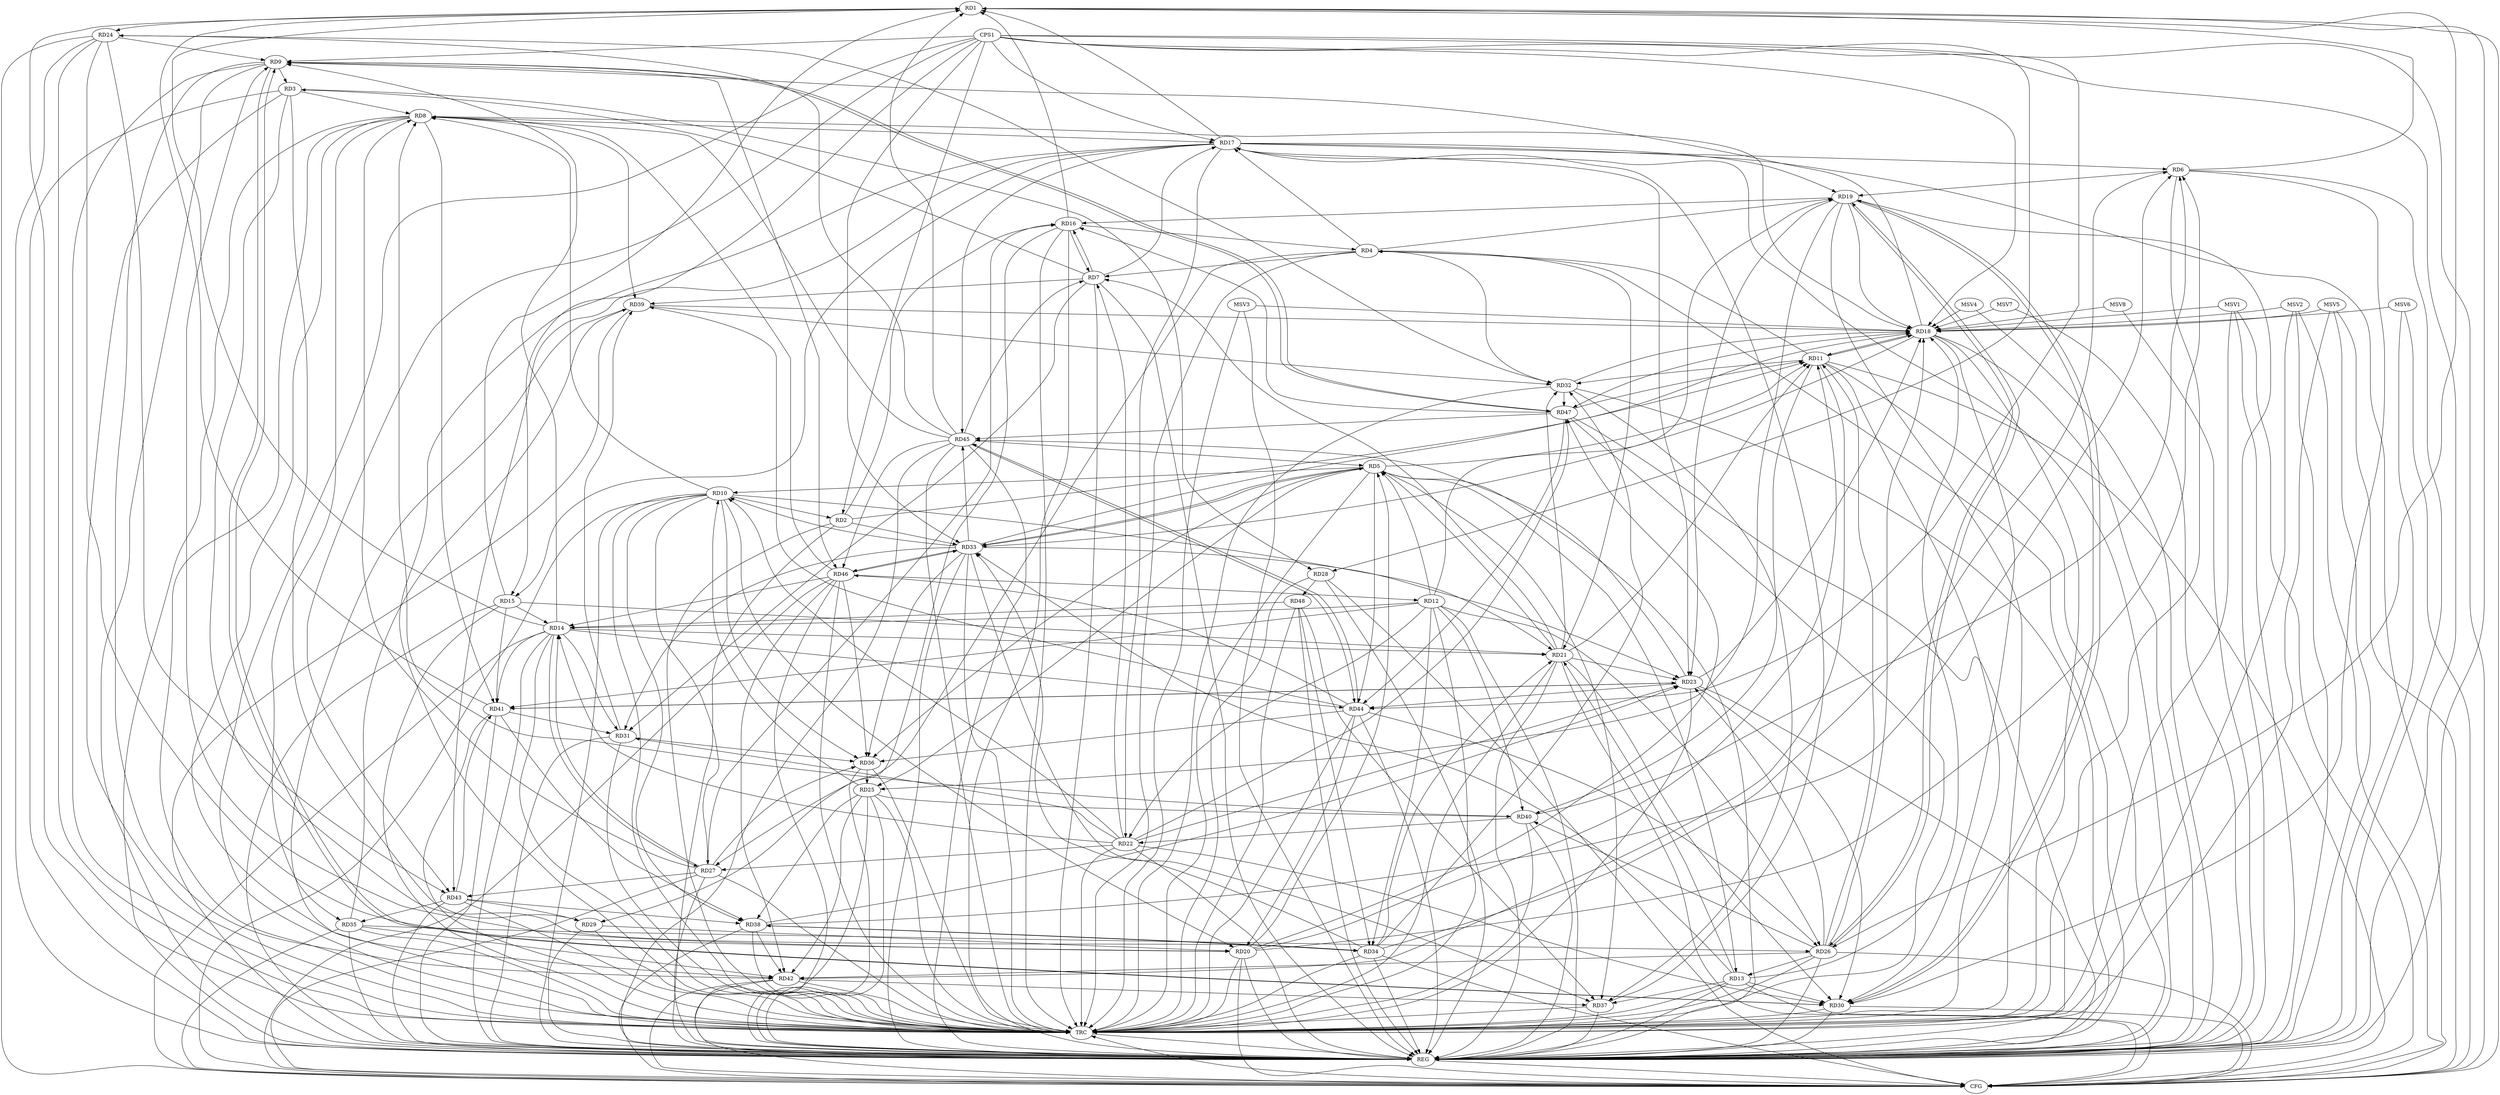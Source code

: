 strict digraph G {
  RD1 [ label="RD1" ];
  RD2 [ label="RD2" ];
  RD3 [ label="RD3" ];
  RD4 [ label="RD4" ];
  RD5 [ label="RD5" ];
  RD6 [ label="RD6" ];
  RD7 [ label="RD7" ];
  RD8 [ label="RD8" ];
  RD9 [ label="RD9" ];
  RD10 [ label="RD10" ];
  RD11 [ label="RD11" ];
  RD12 [ label="RD12" ];
  RD13 [ label="RD13" ];
  RD14 [ label="RD14" ];
  RD15 [ label="RD15" ];
  RD16 [ label="RD16" ];
  RD17 [ label="RD17" ];
  RD18 [ label="RD18" ];
  RD19 [ label="RD19" ];
  RD20 [ label="RD20" ];
  RD21 [ label="RD21" ];
  RD22 [ label="RD22" ];
  RD23 [ label="RD23" ];
  RD24 [ label="RD24" ];
  RD25 [ label="RD25" ];
  RD26 [ label="RD26" ];
  RD27 [ label="RD27" ];
  RD28 [ label="RD28" ];
  RD29 [ label="RD29" ];
  RD30 [ label="RD30" ];
  RD31 [ label="RD31" ];
  RD32 [ label="RD32" ];
  RD33 [ label="RD33" ];
  RD34 [ label="RD34" ];
  RD35 [ label="RD35" ];
  RD36 [ label="RD36" ];
  RD37 [ label="RD37" ];
  RD38 [ label="RD38" ];
  RD39 [ label="RD39" ];
  RD40 [ label="RD40" ];
  RD41 [ label="RD41" ];
  RD42 [ label="RD42" ];
  RD43 [ label="RD43" ];
  RD44 [ label="RD44" ];
  RD45 [ label="RD45" ];
  RD46 [ label="RD46" ];
  RD47 [ label="RD47" ];
  RD48 [ label="RD48" ];
  CPS1 [ label="CPS1" ];
  REG [ label="REG" ];
  CFG [ label="CFG" ];
  TRC [ label="TRC" ];
  MSV1 [ label="MSV1" ];
  MSV2 [ label="MSV2" ];
  MSV3 [ label="MSV3" ];
  MSV4 [ label="MSV4" ];
  MSV5 [ label="MSV5" ];
  MSV6 [ label="MSV6" ];
  MSV7 [ label="MSV7" ];
  MSV8 [ label="MSV8" ];
  RD6 -> RD1;
  RD14 -> RD1;
  RD15 -> RD1;
  RD16 -> RD1;
  RD17 -> RD1;
  RD1 -> RD24;
  RD1 -> RD26;
  RD41 -> RD1;
  RD45 -> RD1;
  RD10 -> RD2;
  RD2 -> RD16;
  RD2 -> RD18;
  RD2 -> RD33;
  RD7 -> RD3;
  RD3 -> RD8;
  RD9 -> RD3;
  RD3 -> RD28;
  RD3 -> RD29;
  RD3 -> RD34;
  RD4 -> RD7;
  RD11 -> RD4;
  RD16 -> RD4;
  RD4 -> RD17;
  RD4 -> RD19;
  RD4 -> RD21;
  RD4 -> RD27;
  RD32 -> RD4;
  RD5 -> RD10;
  RD5 -> RD11;
  RD12 -> RD5;
  RD5 -> RD13;
  RD20 -> RD5;
  RD21 -> RD5;
  RD5 -> RD25;
  RD5 -> RD33;
  RD33 -> RD5;
  RD5 -> RD36;
  RD5 -> RD37;
  RD5 -> RD44;
  RD45 -> RD5;
  RD17 -> RD6;
  RD6 -> RD19;
  RD20 -> RD6;
  RD6 -> RD30;
  RD34 -> RD6;
  RD38 -> RD6;
  RD40 -> RD6;
  RD7 -> RD16;
  RD16 -> RD7;
  RD7 -> RD17;
  RD21 -> RD7;
  RD22 -> RD7;
  RD7 -> RD31;
  RD7 -> RD39;
  RD45 -> RD7;
  RD10 -> RD8;
  RD8 -> RD17;
  RD8 -> RD18;
  RD27 -> RD8;
  RD8 -> RD35;
  RD8 -> RD39;
  RD40 -> RD8;
  RD8 -> RD41;
  RD8 -> RD42;
  RD45 -> RD8;
  RD46 -> RD8;
  RD14 -> RD9;
  RD18 -> RD9;
  RD20 -> RD9;
  RD24 -> RD9;
  RD9 -> RD30;
  RD30 -> RD9;
  RD9 -> RD42;
  RD9 -> RD46;
  RD9 -> RD47;
  RD47 -> RD9;
  RD10 -> RD20;
  RD10 -> RD21;
  RD22 -> RD10;
  RD25 -> RD10;
  RD10 -> RD27;
  RD33 -> RD10;
  RD10 -> RD36;
  RD10 -> RD38;
  RD11 -> RD18;
  RD18 -> RD11;
  RD20 -> RD11;
  RD21 -> RD11;
  RD26 -> RD11;
  RD11 -> RD32;
  RD33 -> RD11;
  RD11 -> RD40;
  RD11 -> RD42;
  RD47 -> RD11;
  RD12 -> RD14;
  RD12 -> RD19;
  RD12 -> RD22;
  RD12 -> RD26;
  RD12 -> RD34;
  RD12 -> RD40;
  RD12 -> RD41;
  RD46 -> RD12;
  RD13 -> RD18;
  RD13 -> RD21;
  RD26 -> RD13;
  RD13 -> RD30;
  RD13 -> RD33;
  RD13 -> RD37;
  RD15 -> RD14;
  RD14 -> RD21;
  RD22 -> RD14;
  RD14 -> RD27;
  RD27 -> RD14;
  RD14 -> RD31;
  RD14 -> RD41;
  RD14 -> RD44;
  RD46 -> RD14;
  RD48 -> RD14;
  RD17 -> RD15;
  RD15 -> RD21;
  RD15 -> RD41;
  RD19 -> RD16;
  RD27 -> RD16;
  RD16 -> RD29;
  RD47 -> RD16;
  RD17 -> RD19;
  RD17 -> RD22;
  RD17 -> RD23;
  RD37 -> RD17;
  RD17 -> RD43;
  RD17 -> RD45;
  RD19 -> RD18;
  RD23 -> RD18;
  RD26 -> RD18;
  RD18 -> RD30;
  RD32 -> RD18;
  RD18 -> RD33;
  RD39 -> RD18;
  RD18 -> RD47;
  RD19 -> RD23;
  RD19 -> RD25;
  RD19 -> RD26;
  RD26 -> RD19;
  RD19 -> RD30;
  RD30 -> RD19;
  RD24 -> RD20;
  RD29 -> RD20;
  RD44 -> RD20;
  RD20 -> RD47;
  RD21 -> RD23;
  RD21 -> RD30;
  RD21 -> RD32;
  RD34 -> RD21;
  RD22 -> RD23;
  RD22 -> RD27;
  RD22 -> RD30;
  RD22 -> RD31;
  RD40 -> RD22;
  RD22 -> RD47;
  RD26 -> RD23;
  RD23 -> RD30;
  RD33 -> RD23;
  RD38 -> RD23;
  RD23 -> RD41;
  RD41 -> RD23;
  RD23 -> RD44;
  RD23 -> RD45;
  RD24 -> RD32;
  RD24 -> RD43;
  RD45 -> RD24;
  RD36 -> RD25;
  RD25 -> RD38;
  RD25 -> RD40;
  RD25 -> RD42;
  RD35 -> RD26;
  RD26 -> RD40;
  RD26 -> RD42;
  RD44 -> RD26;
  RD27 -> RD36;
  RD27 -> RD43;
  RD28 -> RD48;
  RD43 -> RD29;
  RD33 -> RD31;
  RD31 -> RD36;
  RD31 -> RD39;
  RD41 -> RD31;
  RD34 -> RD32;
  RD32 -> RD37;
  RD39 -> RD32;
  RD32 -> RD47;
  RD34 -> RD33;
  RD33 -> RD36;
  RD33 -> RD37;
  RD33 -> RD45;
  RD33 -> RD46;
  RD46 -> RD33;
  RD34 -> RD38;
  RD38 -> RD34;
  RD48 -> RD34;
  RD35 -> RD39;
  RD35 -> RD42;
  RD43 -> RD35;
  RD44 -> RD36;
  RD46 -> RD36;
  RD42 -> RD37;
  RD48 -> RD37;
  RD41 -> RD38;
  RD38 -> RD42;
  RD43 -> RD38;
  RD44 -> RD39;
  RD43 -> RD41;
  RD46 -> RD42;
  RD44 -> RD45;
  RD45 -> RD44;
  RD44 -> RD46;
  RD47 -> RD44;
  RD45 -> RD46;
  RD47 -> RD45;
  CPS1 -> RD43;
  CPS1 -> RD44;
  CPS1 -> RD15;
  CPS1 -> RD18;
  CPS1 -> RD28;
  CPS1 -> RD2;
  CPS1 -> RD17;
  CPS1 -> RD9;
  CPS1 -> RD33;
  RD1 -> REG;
  RD2 -> REG;
  RD3 -> REG;
  RD4 -> REG;
  RD5 -> REG;
  RD6 -> REG;
  RD7 -> REG;
  RD8 -> REG;
  RD9 -> REG;
  RD10 -> REG;
  RD11 -> REG;
  RD12 -> REG;
  RD13 -> REG;
  RD14 -> REG;
  RD15 -> REG;
  RD16 -> REG;
  RD17 -> REG;
  RD18 -> REG;
  RD19 -> REG;
  RD20 -> REG;
  RD21 -> REG;
  RD22 -> REG;
  RD23 -> REG;
  RD24 -> REG;
  RD25 -> REG;
  RD26 -> REG;
  RD27 -> REG;
  RD28 -> REG;
  RD29 -> REG;
  RD30 -> REG;
  RD31 -> REG;
  RD32 -> REG;
  RD33 -> REG;
  RD34 -> REG;
  RD35 -> REG;
  RD36 -> REG;
  RD37 -> REG;
  RD38 -> REG;
  RD39 -> REG;
  RD40 -> REG;
  RD41 -> REG;
  RD42 -> REG;
  RD43 -> REG;
  RD44 -> REG;
  RD45 -> REG;
  RD46 -> REG;
  RD47 -> REG;
  RD48 -> REG;
  CPS1 -> REG;
  RD26 -> CFG;
  RD35 -> CFG;
  RD27 -> CFG;
  RD20 -> CFG;
  RD11 -> CFG;
  CPS1 -> CFG;
  RD46 -> CFG;
  RD30 -> CFG;
  RD28 -> CFG;
  RD42 -> CFG;
  RD10 -> CFG;
  RD13 -> CFG;
  RD1 -> CFG;
  RD17 -> CFG;
  RD34 -> CFG;
  RD25 -> CFG;
  RD21 -> CFG;
  RD14 -> CFG;
  RD45 -> CFG;
  RD24 -> CFG;
  REG -> CFG;
  RD1 -> TRC;
  RD2 -> TRC;
  RD3 -> TRC;
  RD4 -> TRC;
  RD5 -> TRC;
  RD6 -> TRC;
  RD7 -> TRC;
  RD8 -> TRC;
  RD9 -> TRC;
  RD10 -> TRC;
  RD11 -> TRC;
  RD12 -> TRC;
  RD13 -> TRC;
  RD14 -> TRC;
  RD15 -> TRC;
  RD16 -> TRC;
  RD17 -> TRC;
  RD18 -> TRC;
  RD19 -> TRC;
  RD20 -> TRC;
  RD21 -> TRC;
  RD22 -> TRC;
  RD23 -> TRC;
  RD24 -> TRC;
  RD25 -> TRC;
  RD26 -> TRC;
  RD27 -> TRC;
  RD28 -> TRC;
  RD29 -> TRC;
  RD30 -> TRC;
  RD31 -> TRC;
  RD32 -> TRC;
  RD33 -> TRC;
  RD34 -> TRC;
  RD35 -> TRC;
  RD36 -> TRC;
  RD37 -> TRC;
  RD38 -> TRC;
  RD39 -> TRC;
  RD40 -> TRC;
  RD41 -> TRC;
  RD42 -> TRC;
  RD43 -> TRC;
  RD44 -> TRC;
  RD45 -> TRC;
  RD46 -> TRC;
  RD47 -> TRC;
  RD48 -> TRC;
  CPS1 -> TRC;
  CFG -> TRC;
  TRC -> REG;
  MSV1 -> RD18;
  MSV2 -> RD18;
  MSV3 -> RD18;
  MSV4 -> RD18;
  MSV5 -> RD18;
  MSV6 -> RD18;
  MSV1 -> REG;
  MSV1 -> TRC;
  MSV1 -> CFG;
  MSV2 -> REG;
  MSV2 -> TRC;
  MSV2 -> CFG;
  MSV3 -> REG;
  MSV3 -> TRC;
  MSV4 -> REG;
  MSV5 -> REG;
  MSV5 -> TRC;
  MSV5 -> CFG;
  MSV6 -> REG;
  MSV6 -> CFG;
  MSV7 -> RD18;
  MSV8 -> RD18;
  MSV7 -> REG;
  MSV8 -> REG;
}
